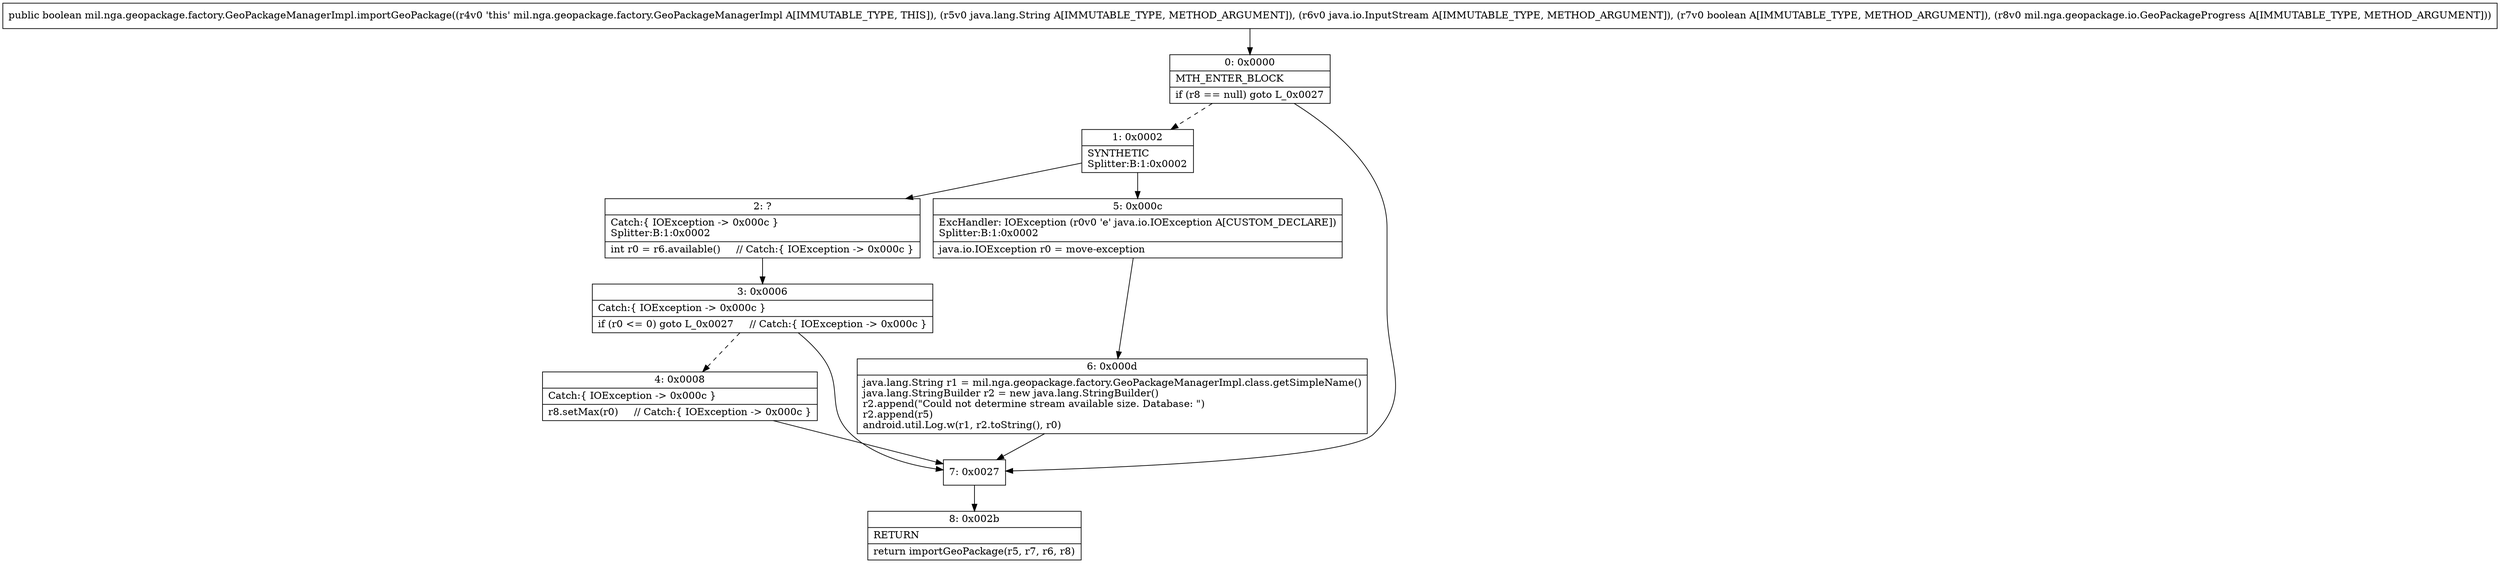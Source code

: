 digraph "CFG formil.nga.geopackage.factory.GeoPackageManagerImpl.importGeoPackage(Ljava\/lang\/String;Ljava\/io\/InputStream;ZLmil\/nga\/geopackage\/io\/GeoPackageProgress;)Z" {
Node_0 [shape=record,label="{0\:\ 0x0000|MTH_ENTER_BLOCK\l|if (r8 == null) goto L_0x0027\l}"];
Node_1 [shape=record,label="{1\:\ 0x0002|SYNTHETIC\lSplitter:B:1:0x0002\l}"];
Node_2 [shape=record,label="{2\:\ ?|Catch:\{ IOException \-\> 0x000c \}\lSplitter:B:1:0x0002\l|int r0 = r6.available()     \/\/ Catch:\{ IOException \-\> 0x000c \}\l}"];
Node_3 [shape=record,label="{3\:\ 0x0006|Catch:\{ IOException \-\> 0x000c \}\l|if (r0 \<= 0) goto L_0x0027     \/\/ Catch:\{ IOException \-\> 0x000c \}\l}"];
Node_4 [shape=record,label="{4\:\ 0x0008|Catch:\{ IOException \-\> 0x000c \}\l|r8.setMax(r0)     \/\/ Catch:\{ IOException \-\> 0x000c \}\l}"];
Node_5 [shape=record,label="{5\:\ 0x000c|ExcHandler: IOException (r0v0 'e' java.io.IOException A[CUSTOM_DECLARE])\lSplitter:B:1:0x0002\l|java.io.IOException r0 = move\-exception\l}"];
Node_6 [shape=record,label="{6\:\ 0x000d|java.lang.String r1 = mil.nga.geopackage.factory.GeoPackageManagerImpl.class.getSimpleName()\ljava.lang.StringBuilder r2 = new java.lang.StringBuilder()\lr2.append(\"Could not determine stream available size. Database: \")\lr2.append(r5)\landroid.util.Log.w(r1, r2.toString(), r0)\l}"];
Node_7 [shape=record,label="{7\:\ 0x0027}"];
Node_8 [shape=record,label="{8\:\ 0x002b|RETURN\l|return importGeoPackage(r5, r7, r6, r8)\l}"];
MethodNode[shape=record,label="{public boolean mil.nga.geopackage.factory.GeoPackageManagerImpl.importGeoPackage((r4v0 'this' mil.nga.geopackage.factory.GeoPackageManagerImpl A[IMMUTABLE_TYPE, THIS]), (r5v0 java.lang.String A[IMMUTABLE_TYPE, METHOD_ARGUMENT]), (r6v0 java.io.InputStream A[IMMUTABLE_TYPE, METHOD_ARGUMENT]), (r7v0 boolean A[IMMUTABLE_TYPE, METHOD_ARGUMENT]), (r8v0 mil.nga.geopackage.io.GeoPackageProgress A[IMMUTABLE_TYPE, METHOD_ARGUMENT])) }"];
MethodNode -> Node_0;
Node_0 -> Node_1[style=dashed];
Node_0 -> Node_7;
Node_1 -> Node_2;
Node_1 -> Node_5;
Node_2 -> Node_3;
Node_3 -> Node_4[style=dashed];
Node_3 -> Node_7;
Node_4 -> Node_7;
Node_5 -> Node_6;
Node_6 -> Node_7;
Node_7 -> Node_8;
}

